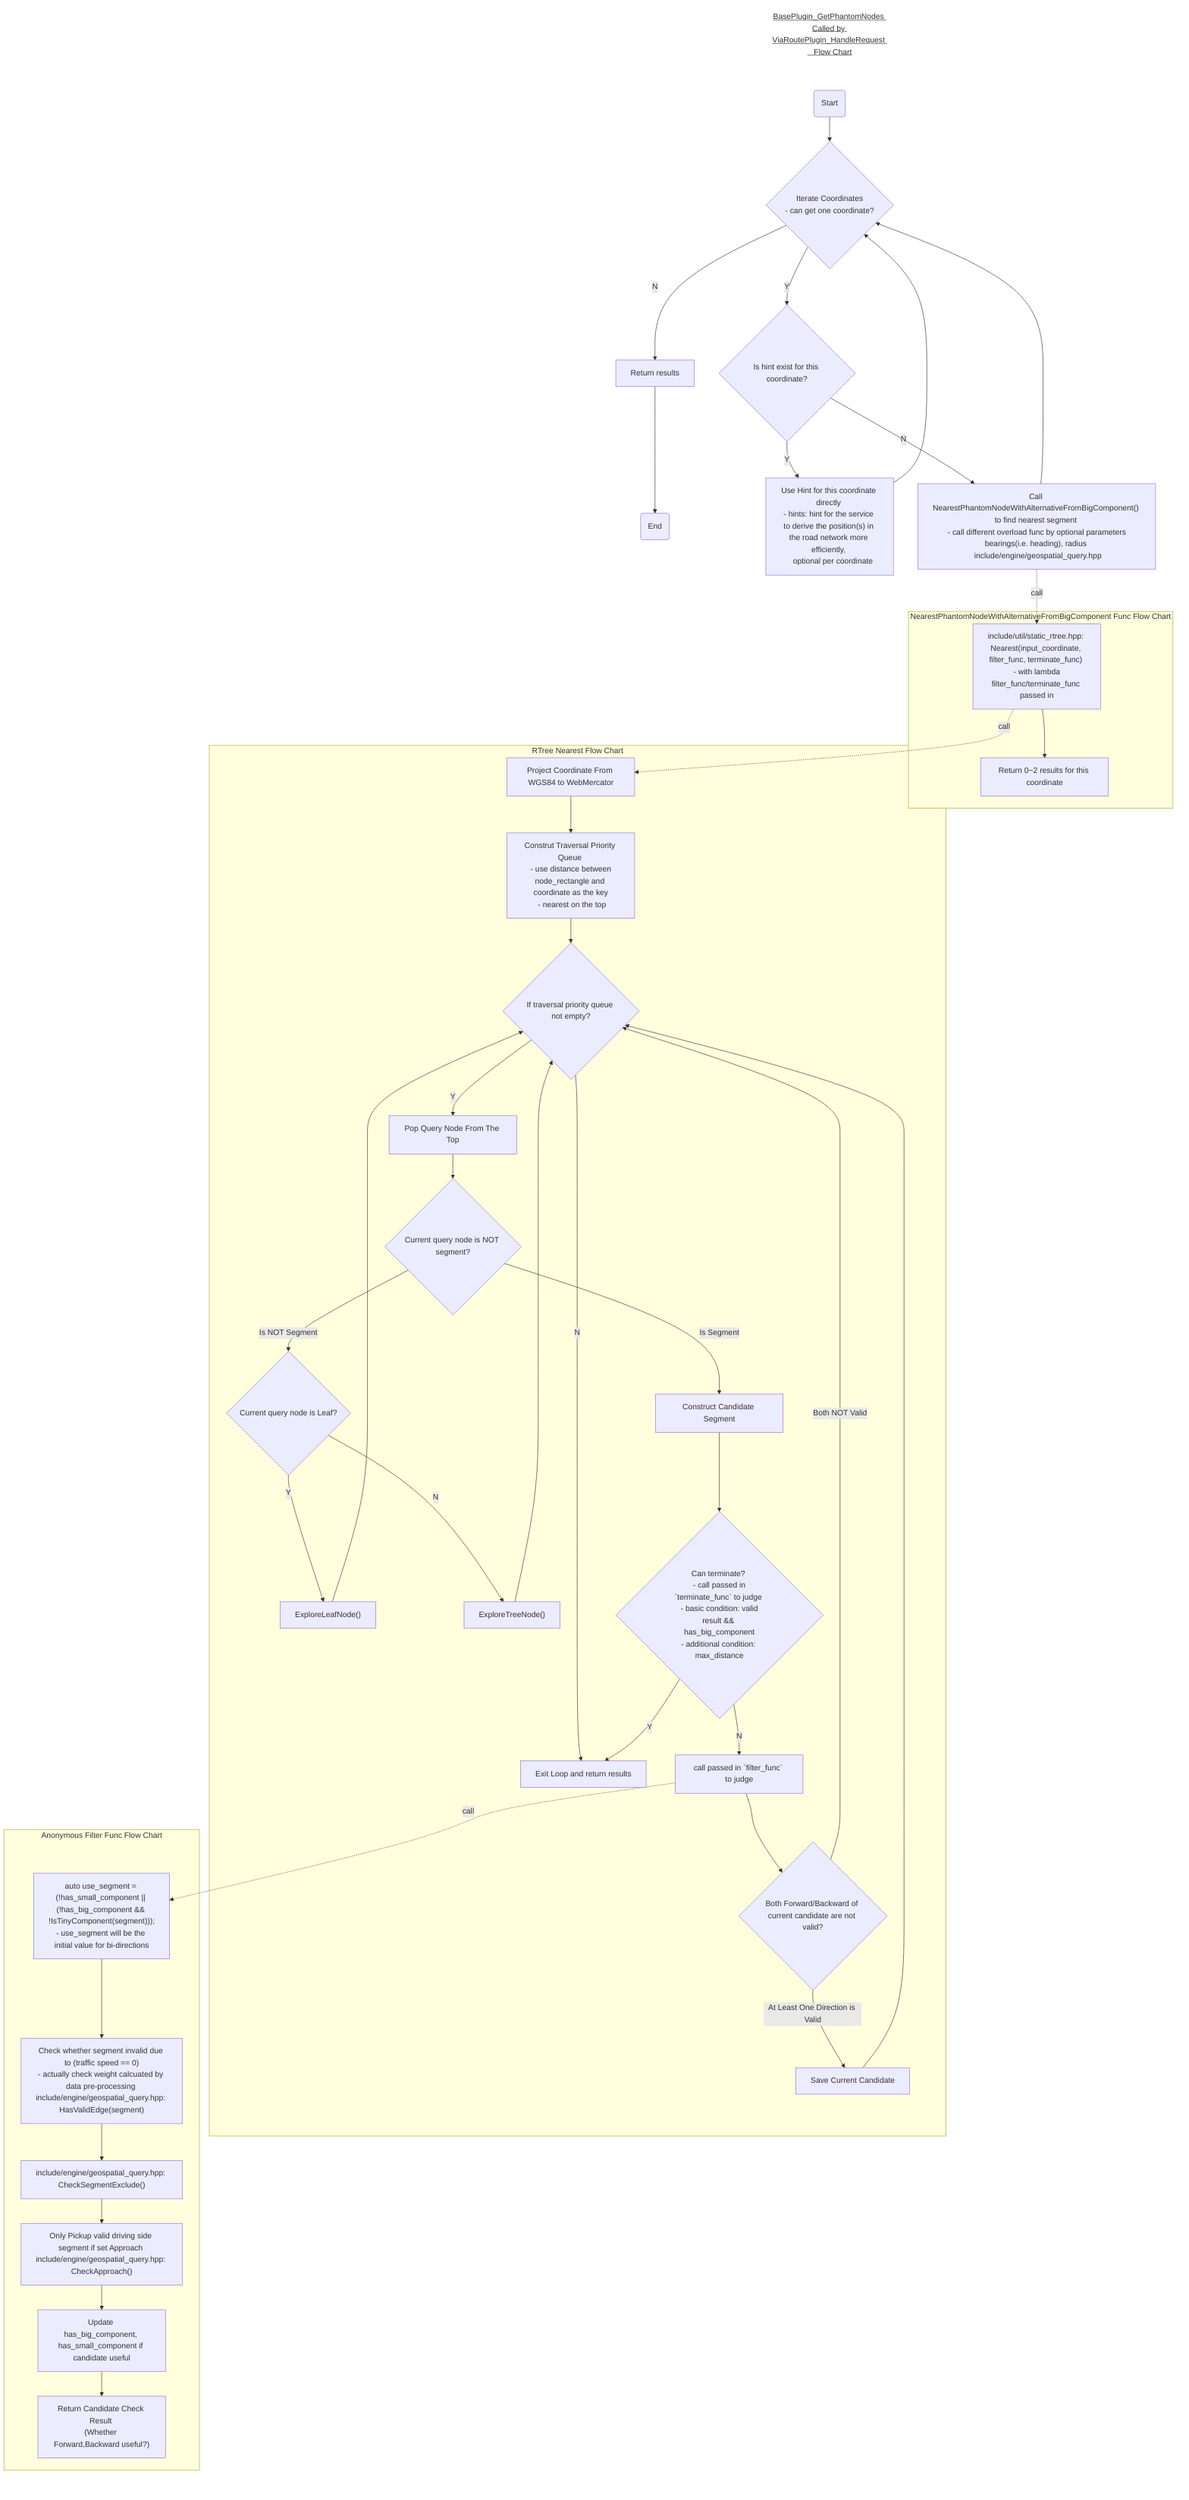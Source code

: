 %% Call below command to convert .mmd to .png
%%  Adjust -w or -H if necessary
%% mmdc -p puppeteer-config.json -i BasePlugin_GetPhantomNodes_flowchart.mmd -o BasePlugin_GetPhantomNodes_flowchart.mmd.png -w 3840 -H 2160

%%```mermaid


graph TD

Title[<u>BasePlugin_GetPhantomNodes Called by ViaRoutePlugin_HandleRequest    Flow Chart</u>]
Title-->Start
style Title fill:#FFF,stroke:#FFF
linkStyle 0 stroke:#FFF,stroke-width:0;

Start("Start") --> IterateCoordinates{"Iterate Coordinates <p></p> - can get one coordinate? "}
IterateCoordinates -- Y --> HintCheck{"Is hint exist for this coordinate? "}
IterateCoordinates -- N --> ReturnResults["Return results"]
ReturnResults --> End("End")

HintCheck -- Y --> UseHintForThisCoordinate["Use Hint for this coordinate directly <p></p>- hints: hint for the service to derive the position(s) in the road network more efficiently, <p></p>   optional per coordinate"]
UseHintForThisCoordinate --> IterateCoordinates
HintCheck -- N --> NearestPhantomNodeWithAlternativeFromBigComponent["Call NearestPhantomNodeWithAlternativeFromBigComponent() to find nearest segment <p></p> - call different overload func by optional parameters bearings(i.e. heading), radius <p></p> include/engine/geospatial_query.hpp"]

NearestPhantomNodeWithAlternativeFromBigComponent --> IterateCoordinates
NearestPhantomNodeWithAlternativeFromBigComponent -. call .-> RTreeNearest["include/util/static_rtree.hpp: Nearest(input_coordinate, filter_func, terminate_func) <p></p> - with lambda filter_func/terminate_func passed in"]


subgraph NearestPhantomNodeWithAlternativeFromBigComponent Func Flow Chart
RTreeNearest --> ReturnResultsForThisCoordinate["Return 0~2 results for this coordinate"]
end

RTreeNearest -. call .-> WGS84ToWebMercator["Project Coordinate From WGS84 to WebMercator"]

subgraph RTree Nearest Flow Chart
WGS84ToWebMercator --> ConstructPriorityQueue["Construt Traversal Priority Queue <p></p> - use distance between node_rectangle and coordinate as the key<p></p> - nearest on the top "]
ConstructPriorityQueue --> WhetherPriorityQueueIterable{"If traversal priority queue not empty? "}
WhetherPriorityQueueIterable -- Y --> PopTopQueryNode["Pop Query Node From The Top"]
WhetherPriorityQueueIterable -- N --> ReturnNearestResults["Exit Loop and return results"]

PopTopQueryNode --> WhetherCurrentQueryNodeIsNotSegment{"Current query node is NOT segment?"}
WhetherCurrentQueryNodeIsNotSegment -- Is NOT Segment --> WhetherCurrentQueryNodeIsLeaf{"Current query node is Leaf?"}
WhetherCurrentQueryNodeIsLeaf -- Y --> ExploreLeafNode["ExploreLeafNode()"]
WhetherCurrentQueryNodeIsLeaf -- N --> ExploreTreeNode["ExploreTreeNode()"]
ExploreLeafNode --> WhetherPriorityQueueIterable
ExploreTreeNode --> WhetherPriorityQueueIterable

WhetherCurrentQueryNodeIsNotSegment -- Is Segment --> ConstructCandidate["Construct Candidate Segment"]
ConstructCandidate --> IsTerminatable{"Can terminate? <p></p> - call passed in `terminate_func` to judge <p></p> - basic condition: valid result && has_big_component<p></p>- additional condition: max_distance"}
IsTerminatable -- Y --> ReturnNearestResults
IsTerminatable -- N --> FilterCurrentCandidate["call passed in `filter_func` to judge"]
FilterCurrentCandidate --> IfCurrentCandidateNotValid{"Both Forward/Backward of current candidate are not valid? "}
IfCurrentCandidateNotValid -- Both NOT Valid --> WhetherPriorityQueueIterable
IfCurrentCandidateNotValid -- At Least One Direction is Valid --> SaveCandidate["Save Current Candidate"]
SaveCandidate --> WhetherPriorityQueueIterable

end

FilterCurrentCandidate -. call .-> InitUseSegment["auto use_segment = <p></p>(!has_small_component || (!has_big_component && !IsTinyComponent(segment)));<p></p>- use_segment will be the initial value for bi-directions"]

subgraph Anonymous Filter Func Flow Chart
InitUseSegment --> HasValidEdge["Check whether segment invalid due to (traffic speed == 0)<p></p>- actually check weight calcuated by data pre-processing <p></p>include/engine/geospatial_query.hpp: HasValidEdge(segment)"]
HasValidEdge --> CheckSegmentExclude["include/engine/geospatial_query.hpp: CheckSegmentExclude()"]
CheckSegmentExclude --> CheckApproach["Only Pickup valid driving side segment if set Approach <p></p>include/engine/geospatial_query.hpp: CheckApproach()"]
CheckApproach --> UpdateHasSmallBigComponent["Update has_big_component, has_small_component if candidate useful"]
UpdateHasSmallBigComponent --> ReturnCandidateUseDirections["Return Candidate Check Result <p></p>(Whether Forward,Backward useful?)"]
end

%%```